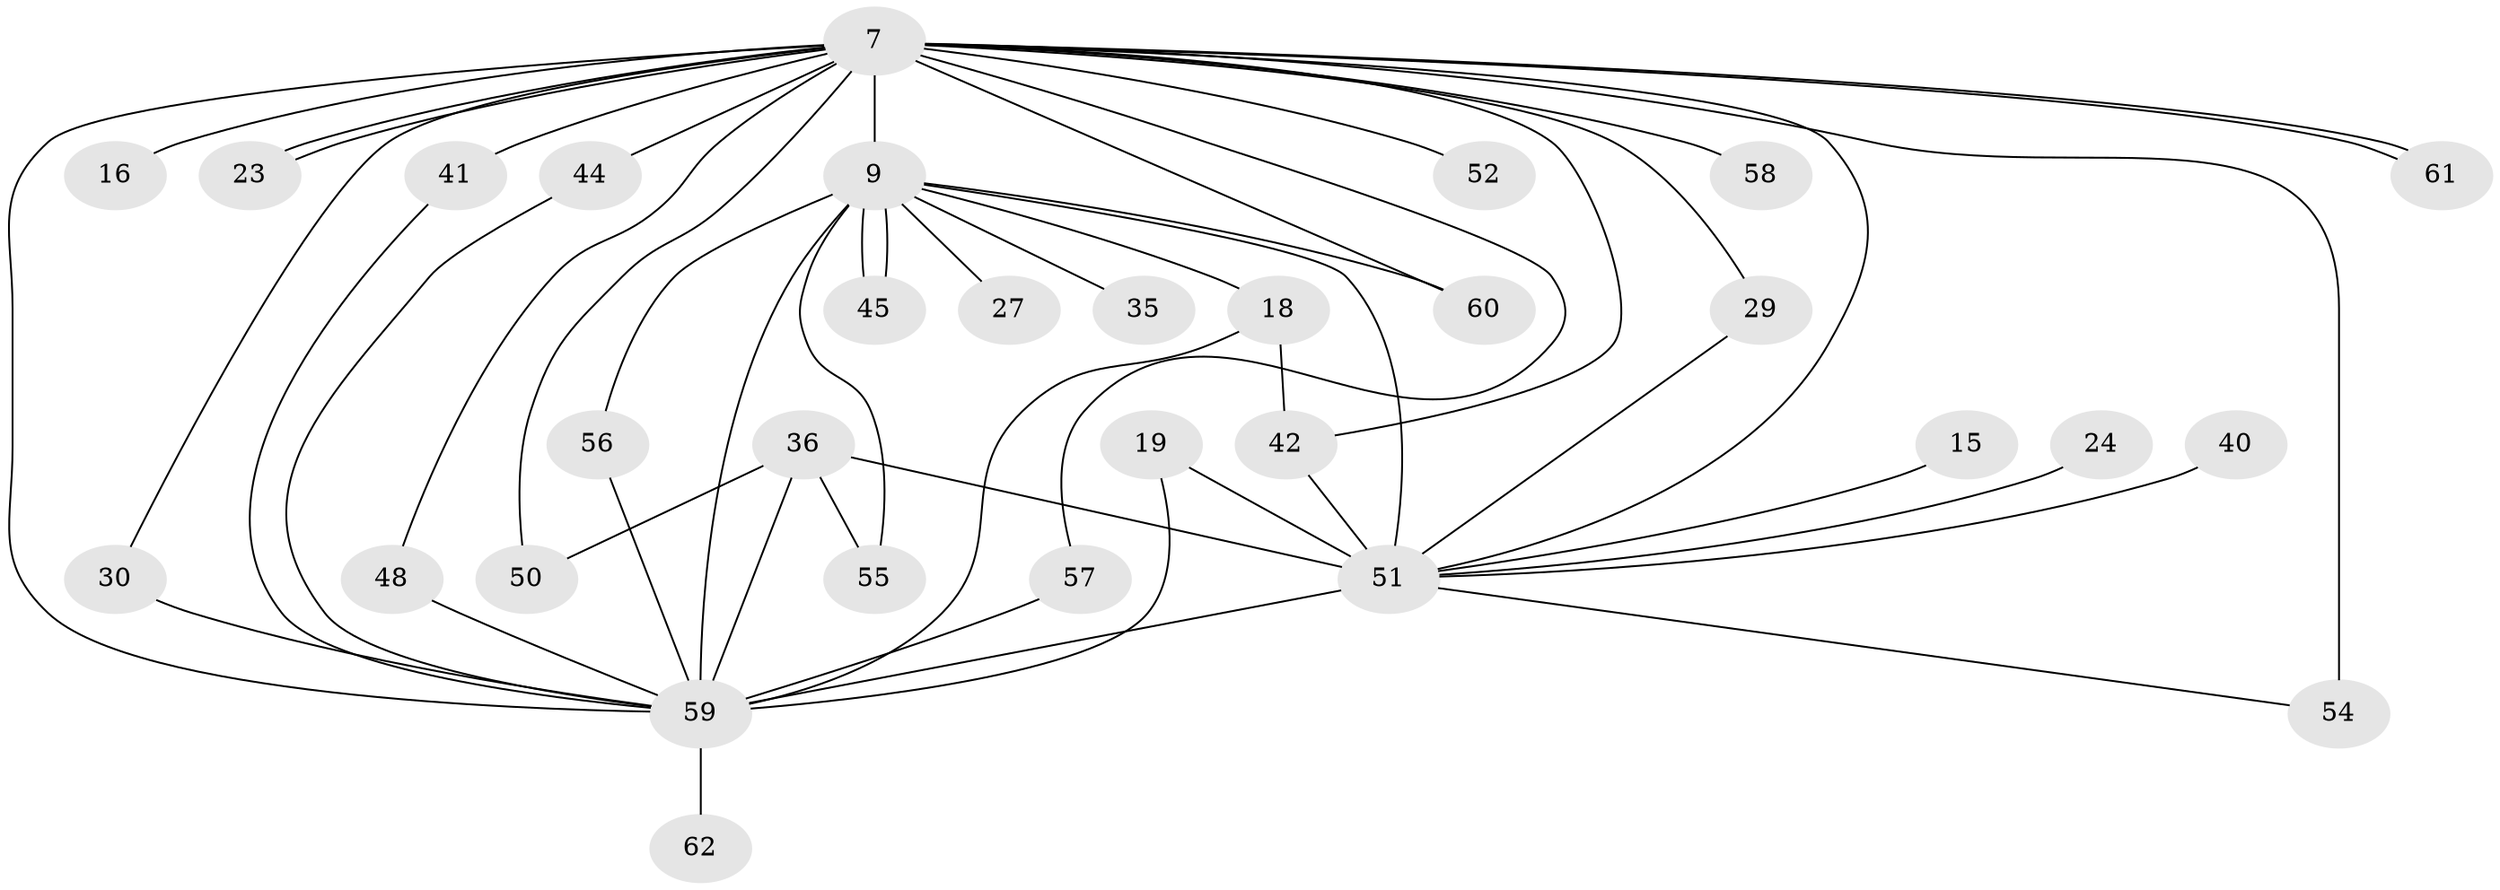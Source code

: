 // original degree distribution, {15: 0.04838709677419355, 20: 0.016129032258064516, 18: 0.04838709677419355, 11: 0.016129032258064516, 21: 0.016129032258064516, 17: 0.016129032258064516, 4: 0.06451612903225806, 3: 0.1935483870967742, 5: 0.03225806451612903, 2: 0.5483870967741935}
// Generated by graph-tools (version 1.1) at 2025/45/03/09/25 04:45:06]
// undirected, 31 vertices, 52 edges
graph export_dot {
graph [start="1"]
  node [color=gray90,style=filled];
  7 [super="+3+4"];
  9 [super="+1+6"];
  15;
  16;
  18;
  19;
  23;
  24;
  27;
  29;
  30;
  35;
  36 [super="+21+33"];
  40;
  41 [super="+17"];
  42 [super="+13+37+32"];
  44 [super="+25+31"];
  45;
  48;
  50 [super="+46"];
  51 [super="+43+47+39"];
  52;
  54 [super="+22"];
  55;
  56;
  57;
  58;
  59 [super="+53+20+12+49"];
  60;
  61;
  62;
  7 -- 9 [weight=9];
  7 -- 16 [weight=2];
  7 -- 23;
  7 -- 23;
  7 -- 30;
  7 -- 51 [weight=9];
  7 -- 52 [weight=2];
  7 -- 61;
  7 -- 61;
  7 -- 29;
  7 -- 48;
  7 -- 57;
  7 -- 58;
  7 -- 42 [weight=2];
  7 -- 41 [weight=2];
  7 -- 44 [weight=3];
  7 -- 50 [weight=2];
  7 -- 54 [weight=2];
  7 -- 60;
  7 -- 59 [weight=9];
  9 -- 27 [weight=2];
  9 -- 45;
  9 -- 45;
  9 -- 60;
  9 -- 18;
  9 -- 55;
  9 -- 56;
  9 -- 35;
  9 -- 59 [weight=9];
  9 -- 51 [weight=7];
  15 -- 51 [weight=2];
  18 -- 42;
  18 -- 59;
  19 -- 59;
  19 -- 51;
  24 -- 51 [weight=2];
  29 -- 51;
  30 -- 59;
  36 -- 50;
  36 -- 59 [weight=3];
  36 -- 55;
  36 -- 51;
  40 -- 51;
  41 -- 59;
  42 -- 51 [weight=3];
  44 -- 59;
  48 -- 59;
  51 -- 59 [weight=7];
  51 -- 54;
  56 -- 59;
  57 -- 59;
  59 -- 62 [weight=2];
}
